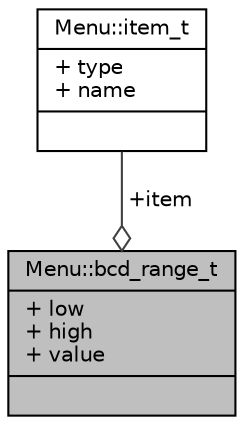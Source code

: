 digraph "Menu::bcd_range_t"
{
  edge [fontname="Helvetica",fontsize="10",labelfontname="Helvetica",labelfontsize="10"];
  node [fontname="Helvetica",fontsize="10",shape=record];
  Node1 [label="{Menu::bcd_range_t\n|+ low\l+ high\l+ value\l|}",height=0.2,width=0.4,color="black", fillcolor="grey75", style="filled", fontcolor="black"];
  Node2 -> Node1 [color="grey25",fontsize="10",style="solid",label=" +item" ,arrowhead="odiamond",fontname="Helvetica"];
  Node2 [label="{Menu::item_t\n|+ type\l+ name\l|}",height=0.2,width=0.4,color="black", fillcolor="white", style="filled",URL="$df/d93/structMenu_1_1item__t.html"];
}
